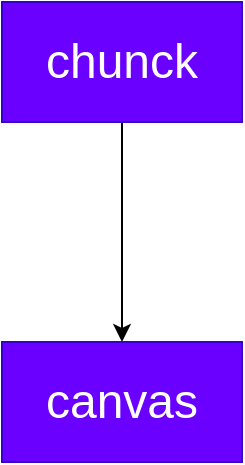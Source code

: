 <mxfile>
    <diagram id="sLOh68X35HgucRrK0OK5" name="Page-1">
        <mxGraphModel dx="807" dy="913" grid="1" gridSize="10" guides="1" tooltips="1" connect="1" arrows="1" fold="1" page="1" pageScale="1" pageWidth="850" pageHeight="1100" math="0" shadow="0">
            <root>
                <mxCell id="0"/>
                <mxCell id="1" parent="0"/>
                <mxCell id="5" style="edgeStyle=none;html=1;entryX=0.5;entryY=0;entryDx=0;entryDy=0;fontSize=24;" edge="1" parent="1" source="2" target="4">
                    <mxGeometry relative="1" as="geometry"/>
                </mxCell>
                <mxCell id="2" value="chunck" style="rounded=0;whiteSpace=wrap;html=1;fontSize=24;fillColor=#6a00ff;fontColor=#ffffff;strokeColor=#3700CC;" vertex="1" parent="1">
                    <mxGeometry x="365" y="10" width="120" height="60" as="geometry"/>
                </mxCell>
                <mxCell id="4" value="canvas" style="rounded=0;whiteSpace=wrap;html=1;fontSize=24;fillColor=#6a00ff;fontColor=#ffffff;strokeColor=#3700CC;" vertex="1" parent="1">
                    <mxGeometry x="365" y="180" width="120" height="60" as="geometry"/>
                </mxCell>
            </root>
        </mxGraphModel>
    </diagram>
</mxfile>